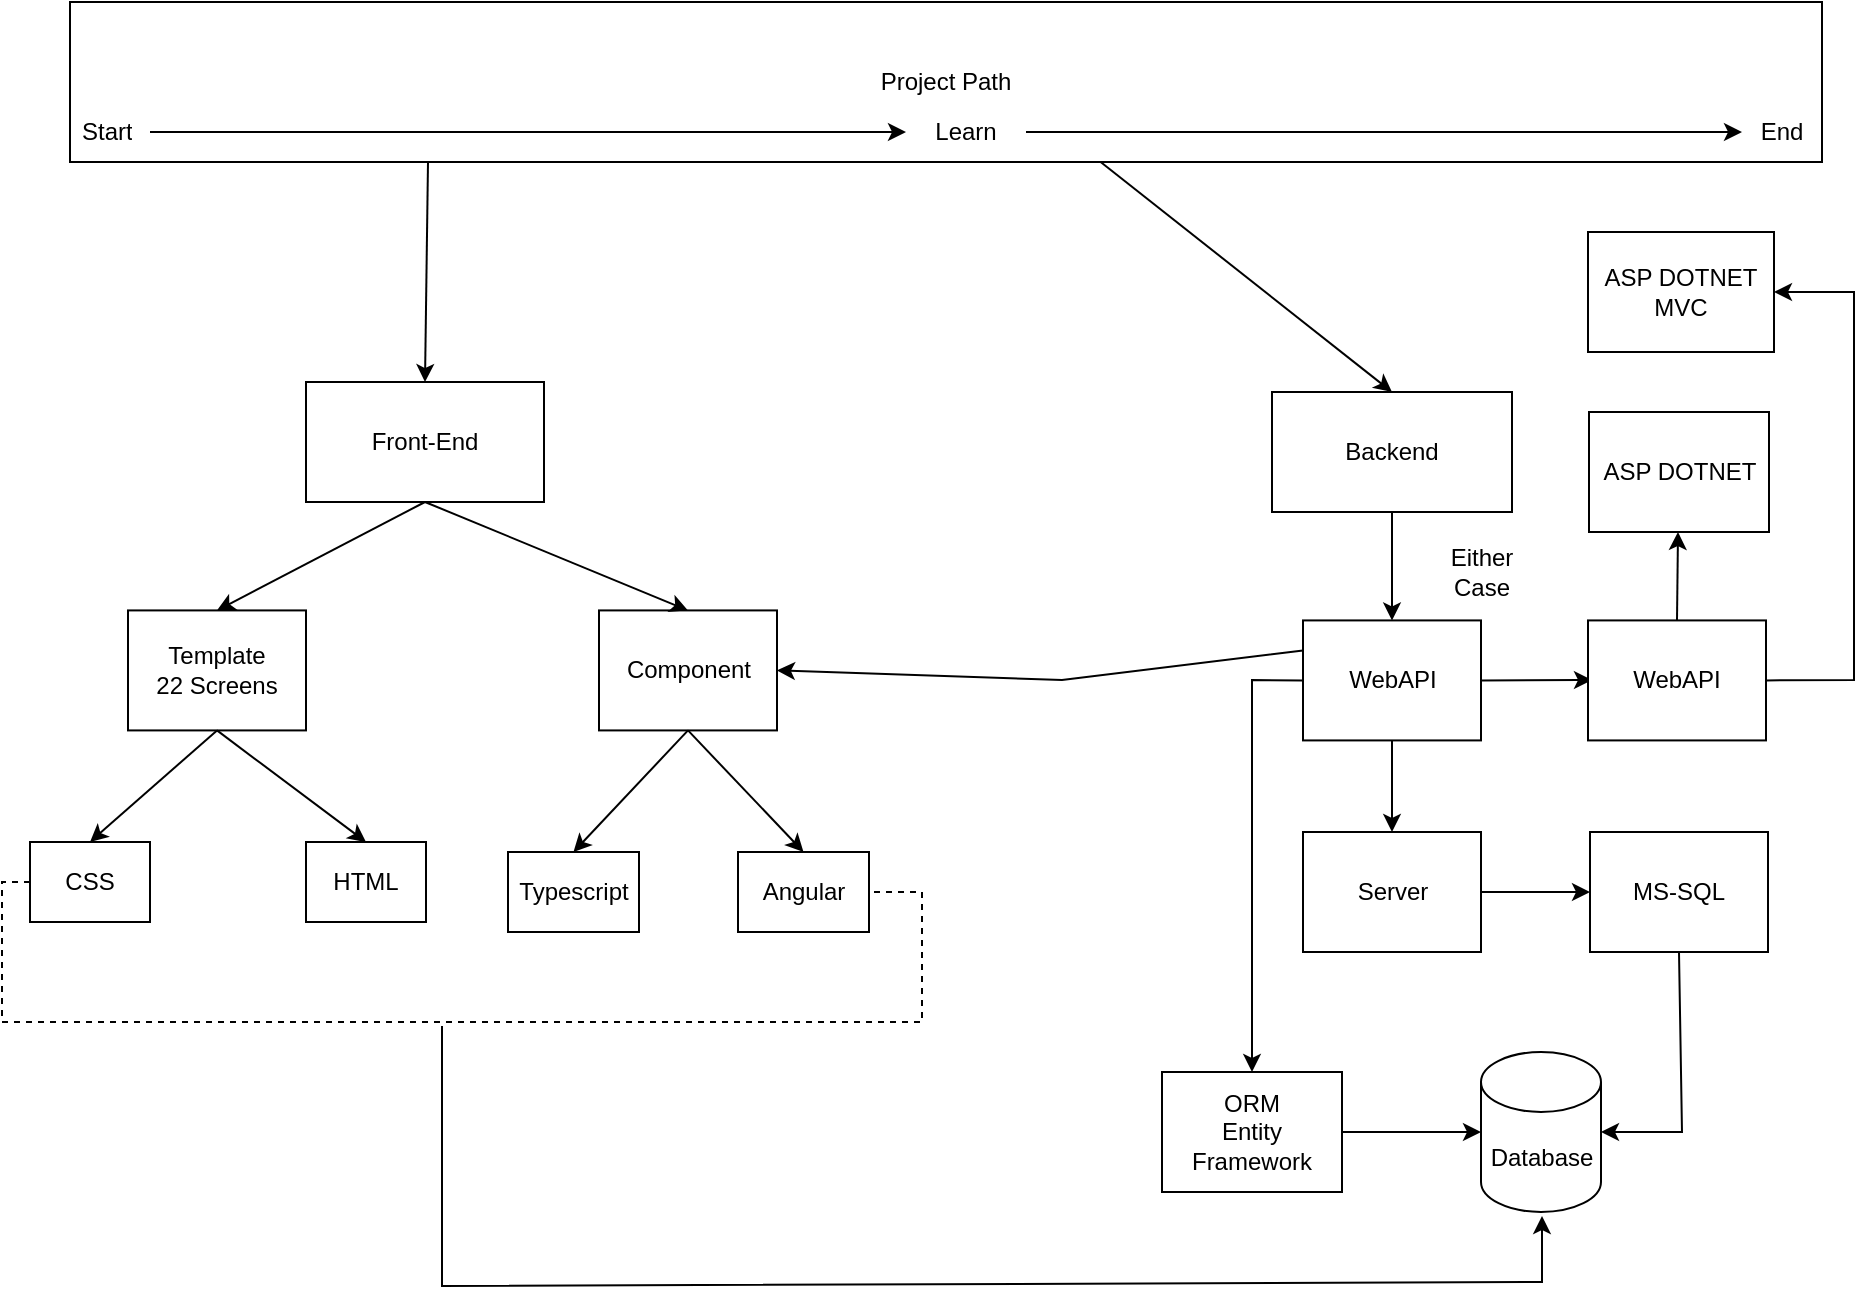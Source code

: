 <mxfile version="24.0.7" type="device">
  <diagram name="Page-1" id="bXYkMIerc8nrXy0-LfVU">
    <mxGraphModel dx="500" dy="265" grid="1" gridSize="12" guides="1" tooltips="1" connect="1" arrows="1" fold="1" page="1" pageScale="1" pageWidth="1169" pageHeight="827" math="0" shadow="0">
      <root>
        <mxCell id="0" />
        <mxCell id="1" parent="0" />
        <mxCell id="HKjgRFTyHWKmHlZZzmIW-1" value="Project Path" style="rounded=0;whiteSpace=wrap;html=1;" vertex="1" parent="1">
          <mxGeometry x="143" y="79" width="876" height="80" as="geometry" />
        </mxCell>
        <mxCell id="HKjgRFTyHWKmHlZZzmIW-2" value="Start" style="text;strokeColor=none;fillColor=none;align=left;verticalAlign=middle;spacingLeft=4;spacingRight=4;overflow=hidden;points=[[0,0.5],[1,0.5]];portConstraint=eastwest;rotatable=0;whiteSpace=wrap;html=1;" vertex="1" parent="1">
          <mxGeometry x="143" y="129" width="40" height="30" as="geometry" />
        </mxCell>
        <mxCell id="HKjgRFTyHWKmHlZZzmIW-5" value="End" style="text;html=1;align=center;verticalAlign=middle;whiteSpace=wrap;rounded=0;" vertex="1" parent="1">
          <mxGeometry x="979" y="129" width="40" height="30" as="geometry" />
        </mxCell>
        <mxCell id="HKjgRFTyHWKmHlZZzmIW-8" value="Front-End" style="rounded=0;whiteSpace=wrap;html=1;" vertex="1" parent="1">
          <mxGeometry x="261" y="269" width="119" height="60" as="geometry" />
        </mxCell>
        <mxCell id="HKjgRFTyHWKmHlZZzmIW-10" value="Template&lt;div&gt;22 Screens&lt;/div&gt;" style="rounded=0;whiteSpace=wrap;html=1;" vertex="1" parent="1">
          <mxGeometry x="172" y="383.21" width="89" height="60" as="geometry" />
        </mxCell>
        <mxCell id="HKjgRFTyHWKmHlZZzmIW-11" value="Component" style="rounded=0;whiteSpace=wrap;html=1;" vertex="1" parent="1">
          <mxGeometry x="407.5" y="383.21" width="89" height="60" as="geometry" />
        </mxCell>
        <mxCell id="HKjgRFTyHWKmHlZZzmIW-13" value="" style="endArrow=classic;html=1;rounded=0;exitX=0.5;exitY=1;exitDx=0;exitDy=0;entryX=0.5;entryY=0;entryDx=0;entryDy=0;" edge="1" parent="1" source="HKjgRFTyHWKmHlZZzmIW-8" target="HKjgRFTyHWKmHlZZzmIW-10">
          <mxGeometry width="50" height="50" relative="1" as="geometry">
            <mxPoint x="552" y="533.21" as="sourcePoint" />
            <mxPoint x="602" y="483.21" as="targetPoint" />
          </mxGeometry>
        </mxCell>
        <mxCell id="HKjgRFTyHWKmHlZZzmIW-14" value="" style="endArrow=classic;html=1;rounded=0;exitX=0.5;exitY=1;exitDx=0;exitDy=0;entryX=0.5;entryY=0;entryDx=0;entryDy=0;" edge="1" parent="1" source="HKjgRFTyHWKmHlZZzmIW-8" target="HKjgRFTyHWKmHlZZzmIW-11">
          <mxGeometry width="50" height="50" relative="1" as="geometry">
            <mxPoint x="552" y="533.21" as="sourcePoint" />
            <mxPoint x="602" y="483.21" as="targetPoint" />
          </mxGeometry>
        </mxCell>
        <mxCell id="HKjgRFTyHWKmHlZZzmIW-16" value="CSS" style="rounded=0;whiteSpace=wrap;html=1;" vertex="1" parent="1">
          <mxGeometry x="123" y="499" width="60" height="40" as="geometry" />
        </mxCell>
        <mxCell id="HKjgRFTyHWKmHlZZzmIW-18" value="HTML" style="rounded=0;whiteSpace=wrap;html=1;" vertex="1" parent="1">
          <mxGeometry x="261" y="499" width="60" height="40" as="geometry" />
        </mxCell>
        <mxCell id="HKjgRFTyHWKmHlZZzmIW-19" value="" style="endArrow=classic;html=1;rounded=0;entryX=0.5;entryY=0;entryDx=0;entryDy=0;" edge="1" parent="1" target="HKjgRFTyHWKmHlZZzmIW-8">
          <mxGeometry width="50" height="50" relative="1" as="geometry">
            <mxPoint x="322" y="159" as="sourcePoint" />
            <mxPoint x="532" y="359" as="targetPoint" />
          </mxGeometry>
        </mxCell>
        <mxCell id="HKjgRFTyHWKmHlZZzmIW-20" value="" style="endArrow=classic;html=1;rounded=0;entryX=0.5;entryY=0;entryDx=0;entryDy=0;exitX=0.5;exitY=1;exitDx=0;exitDy=0;" edge="1" parent="1" source="HKjgRFTyHWKmHlZZzmIW-10" target="HKjgRFTyHWKmHlZZzmIW-16">
          <mxGeometry width="50" height="50" relative="1" as="geometry">
            <mxPoint x="482" y="409" as="sourcePoint" />
            <mxPoint x="532" y="359" as="targetPoint" />
          </mxGeometry>
        </mxCell>
        <mxCell id="HKjgRFTyHWKmHlZZzmIW-21" value="" style="endArrow=classic;html=1;rounded=0;exitX=0.5;exitY=1;exitDx=0;exitDy=0;entryX=0.5;entryY=0;entryDx=0;entryDy=0;" edge="1" parent="1" source="HKjgRFTyHWKmHlZZzmIW-10" target="HKjgRFTyHWKmHlZZzmIW-18">
          <mxGeometry width="50" height="50" relative="1" as="geometry">
            <mxPoint x="482" y="409" as="sourcePoint" />
            <mxPoint x="532" y="359" as="targetPoint" />
          </mxGeometry>
        </mxCell>
        <mxCell id="HKjgRFTyHWKmHlZZzmIW-22" value="Typescript" style="rounded=0;whiteSpace=wrap;html=1;" vertex="1" parent="1">
          <mxGeometry x="362" y="504" width="65.5" height="40" as="geometry" />
        </mxCell>
        <mxCell id="HKjgRFTyHWKmHlZZzmIW-23" value="" style="endArrow=classic;html=1;rounded=0;entryX=0.5;entryY=0;entryDx=0;entryDy=0;exitX=0.5;exitY=1;exitDx=0;exitDy=0;" edge="1" parent="1" source="HKjgRFTyHWKmHlZZzmIW-11" target="HKjgRFTyHWKmHlZZzmIW-22">
          <mxGeometry width="50" height="50" relative="1" as="geometry">
            <mxPoint x="482" y="409" as="sourcePoint" />
            <mxPoint x="532" y="359" as="targetPoint" />
          </mxGeometry>
        </mxCell>
        <mxCell id="HKjgRFTyHWKmHlZZzmIW-24" value="Angular" style="rounded=0;whiteSpace=wrap;html=1;" vertex="1" parent="1">
          <mxGeometry x="477" y="504" width="65.5" height="40" as="geometry" />
        </mxCell>
        <mxCell id="HKjgRFTyHWKmHlZZzmIW-25" value="" style="endArrow=classic;html=1;rounded=0;entryX=0.5;entryY=0;entryDx=0;entryDy=0;exitX=0.5;exitY=1;exitDx=0;exitDy=0;" edge="1" parent="1" source="HKjgRFTyHWKmHlZZzmIW-11" target="HKjgRFTyHWKmHlZZzmIW-24">
          <mxGeometry width="50" height="50" relative="1" as="geometry">
            <mxPoint x="482" y="409" as="sourcePoint" />
            <mxPoint x="532" y="359" as="targetPoint" />
          </mxGeometry>
        </mxCell>
        <mxCell id="HKjgRFTyHWKmHlZZzmIW-27" value="Backend" style="rounded=0;whiteSpace=wrap;html=1;" vertex="1" parent="1">
          <mxGeometry x="744" y="274" width="120" height="60" as="geometry" />
        </mxCell>
        <mxCell id="HKjgRFTyHWKmHlZZzmIW-28" value="" style="endArrow=classic;html=1;rounded=0;entryX=0.5;entryY=0;entryDx=0;entryDy=0;exitX=0.824;exitY=1;exitDx=0;exitDy=0;exitPerimeter=0;" edge="1" parent="1" target="HKjgRFTyHWKmHlZZzmIW-27">
          <mxGeometry width="50" height="50" relative="1" as="geometry">
            <mxPoint x="658.32" y="159" as="sourcePoint" />
            <mxPoint x="458" y="229" as="targetPoint" />
          </mxGeometry>
        </mxCell>
        <mxCell id="HKjgRFTyHWKmHlZZzmIW-31" value="WebAPI" style="rounded=0;whiteSpace=wrap;html=1;" vertex="1" parent="1">
          <mxGeometry x="759.5" y="388.21" width="89" height="60" as="geometry" />
        </mxCell>
        <mxCell id="HKjgRFTyHWKmHlZZzmIW-33" value="Server" style="rounded=0;whiteSpace=wrap;html=1;" vertex="1" parent="1">
          <mxGeometry x="759.5" y="494" width="89" height="60" as="geometry" />
        </mxCell>
        <mxCell id="HKjgRFTyHWKmHlZZzmIW-34" value="" style="endArrow=classic;html=1;rounded=0;exitX=0.5;exitY=1;exitDx=0;exitDy=0;entryX=0.5;entryY=0;entryDx=0;entryDy=0;" edge="1" parent="1" source="HKjgRFTyHWKmHlZZzmIW-27" target="HKjgRFTyHWKmHlZZzmIW-31">
          <mxGeometry width="50" height="50" relative="1" as="geometry">
            <mxPoint x="804" y="374" as="sourcePoint" />
            <mxPoint x="854" y="324" as="targetPoint" />
          </mxGeometry>
        </mxCell>
        <mxCell id="HKjgRFTyHWKmHlZZzmIW-35" value="" style="endArrow=classic;html=1;rounded=0;exitX=0.5;exitY=1;exitDx=0;exitDy=0;" edge="1" parent="1" source="HKjgRFTyHWKmHlZZzmIW-31">
          <mxGeometry width="50" height="50" relative="1" as="geometry">
            <mxPoint x="554" y="544" as="sourcePoint" />
            <mxPoint x="804" y="494" as="targetPoint" />
          </mxGeometry>
        </mxCell>
        <mxCell id="HKjgRFTyHWKmHlZZzmIW-36" value="" style="endArrow=classic;html=1;rounded=0;exitX=1;exitY=0.5;exitDx=0;exitDy=0;" edge="1" parent="1" source="HKjgRFTyHWKmHlZZzmIW-31">
          <mxGeometry width="50" height="50" relative="1" as="geometry">
            <mxPoint x="884" y="424" as="sourcePoint" />
            <mxPoint x="904" y="418" as="targetPoint" />
          </mxGeometry>
        </mxCell>
        <mxCell id="HKjgRFTyHWKmHlZZzmIW-37" value="WebAPI" style="rounded=0;whiteSpace=wrap;html=1;" vertex="1" parent="1">
          <mxGeometry x="902" y="388.21" width="89" height="60" as="geometry" />
        </mxCell>
        <mxCell id="HKjgRFTyHWKmHlZZzmIW-38" value="" style="endArrow=classic;html=1;rounded=0;entryX=0;entryY=0.5;entryDx=0;entryDy=0;exitX=1;exitY=0.5;exitDx=0;exitDy=0;" edge="1" parent="1" source="HKjgRFTyHWKmHlZZzmIW-33" target="HKjgRFTyHWKmHlZZzmIW-39">
          <mxGeometry width="50" height="50" relative="1" as="geometry">
            <mxPoint x="713" y="494" as="sourcePoint" />
            <mxPoint x="763" y="444" as="targetPoint" />
          </mxGeometry>
        </mxCell>
        <mxCell id="HKjgRFTyHWKmHlZZzmIW-39" value="MS-SQL" style="rounded=0;whiteSpace=wrap;html=1;" vertex="1" parent="1">
          <mxGeometry x="903" y="494" width="89" height="60" as="geometry" />
        </mxCell>
        <mxCell id="HKjgRFTyHWKmHlZZzmIW-42" value="Learn" style="text;html=1;align=center;verticalAlign=middle;whiteSpace=wrap;rounded=0;" vertex="1" parent="1">
          <mxGeometry x="561" y="129" width="60" height="30" as="geometry" />
        </mxCell>
        <mxCell id="HKjgRFTyHWKmHlZZzmIW-43" value="" style="endArrow=classic;html=1;rounded=0;exitX=1;exitY=0.5;exitDx=0;exitDy=0;entryX=0;entryY=0.5;entryDx=0;entryDy=0;" edge="1" parent="1" source="HKjgRFTyHWKmHlZZzmIW-2" target="HKjgRFTyHWKmHlZZzmIW-42">
          <mxGeometry width="50" height="50" relative="1" as="geometry">
            <mxPoint x="453" y="279" as="sourcePoint" />
            <mxPoint x="503" y="229" as="targetPoint" />
          </mxGeometry>
        </mxCell>
        <mxCell id="HKjgRFTyHWKmHlZZzmIW-44" value="" style="endArrow=classic;html=1;rounded=0;entryX=0;entryY=0.5;entryDx=0;entryDy=0;exitX=1;exitY=0.5;exitDx=0;exitDy=0;" edge="1" parent="1" source="HKjgRFTyHWKmHlZZzmIW-42" target="HKjgRFTyHWKmHlZZzmIW-5">
          <mxGeometry width="50" height="50" relative="1" as="geometry">
            <mxPoint x="453" y="279" as="sourcePoint" />
            <mxPoint x="503" y="229" as="targetPoint" />
          </mxGeometry>
        </mxCell>
        <mxCell id="HKjgRFTyHWKmHlZZzmIW-46" value="Database" style="shape=cylinder3;whiteSpace=wrap;html=1;boundedLbl=1;backgroundOutline=1;size=15;" vertex="1" parent="1">
          <mxGeometry x="848.5" y="604" width="60" height="80" as="geometry" />
        </mxCell>
        <mxCell id="HKjgRFTyHWKmHlZZzmIW-47" value="" style="endArrow=classic;html=1;rounded=0;entryX=0;entryY=0.5;entryDx=0;entryDy=0;entryPerimeter=0;" edge="1" parent="1" target="HKjgRFTyHWKmHlZZzmIW-46">
          <mxGeometry width="50" height="50" relative="1" as="geometry">
            <mxPoint x="779" y="644" as="sourcePoint" />
            <mxPoint x="649" y="494" as="targetPoint" />
          </mxGeometry>
        </mxCell>
        <mxCell id="HKjgRFTyHWKmHlZZzmIW-48" value="ORM&lt;div&gt;Entity Framework&lt;/div&gt;" style="rounded=0;whiteSpace=wrap;html=1;" vertex="1" parent="1">
          <mxGeometry x="689" y="614" width="90" height="60" as="geometry" />
        </mxCell>
        <mxCell id="HKjgRFTyHWKmHlZZzmIW-49" value="" style="endArrow=classic;html=1;rounded=0;entryX=0.5;entryY=0;entryDx=0;entryDy=0;exitX=0;exitY=0.5;exitDx=0;exitDy=0;" edge="1" parent="1" source="HKjgRFTyHWKmHlZZzmIW-31" target="HKjgRFTyHWKmHlZZzmIW-48">
          <mxGeometry width="50" height="50" relative="1" as="geometry">
            <mxPoint x="729" y="414" as="sourcePoint" />
            <mxPoint x="649" y="494" as="targetPoint" />
            <Array as="points">
              <mxPoint x="734" y="418" />
            </Array>
          </mxGeometry>
        </mxCell>
        <mxCell id="HKjgRFTyHWKmHlZZzmIW-50" value="" style="endArrow=classic;html=1;rounded=0;entryX=1;entryY=0.5;entryDx=0;entryDy=0;entryPerimeter=0;exitX=0.5;exitY=1;exitDx=0;exitDy=0;" edge="1" parent="1" source="HKjgRFTyHWKmHlZZzmIW-39" target="HKjgRFTyHWKmHlZZzmIW-46">
          <mxGeometry width="50" height="50" relative="1" as="geometry">
            <mxPoint x="599" y="544" as="sourcePoint" />
            <mxPoint x="649" y="494" as="targetPoint" />
            <Array as="points">
              <mxPoint x="949" y="644" />
            </Array>
          </mxGeometry>
        </mxCell>
        <mxCell id="HKjgRFTyHWKmHlZZzmIW-51" value="" style="endArrow=classic;html=1;rounded=0;exitX=0.5;exitY=0;exitDx=0;exitDy=0;" edge="1" parent="1" source="HKjgRFTyHWKmHlZZzmIW-37">
          <mxGeometry width="50" height="50" relative="1" as="geometry">
            <mxPoint x="949" y="384" as="sourcePoint" />
            <mxPoint x="947" y="344" as="targetPoint" />
          </mxGeometry>
        </mxCell>
        <mxCell id="HKjgRFTyHWKmHlZZzmIW-52" value="ASP DOTNET" style="rounded=0;whiteSpace=wrap;html=1;" vertex="1" parent="1">
          <mxGeometry x="902.5" y="284" width="90" height="60" as="geometry" />
        </mxCell>
        <mxCell id="HKjgRFTyHWKmHlZZzmIW-53" value="" style="endArrow=classic;html=1;rounded=0;entryX=1;entryY=0.5;entryDx=0;entryDy=0;exitX=1;exitY=0.5;exitDx=0;exitDy=0;" edge="1" parent="1" source="HKjgRFTyHWKmHlZZzmIW-37" target="HKjgRFTyHWKmHlZZzmIW-54">
          <mxGeometry width="50" height="50" relative="1" as="geometry">
            <mxPoint x="625" y="284" as="sourcePoint" />
            <mxPoint x="675" y="234" as="targetPoint" />
            <Array as="points">
              <mxPoint x="1035" y="418" />
              <mxPoint x="1035" y="224" />
            </Array>
          </mxGeometry>
        </mxCell>
        <mxCell id="HKjgRFTyHWKmHlZZzmIW-54" value="ASP DOTNET MVC" style="rounded=0;whiteSpace=wrap;html=1;" vertex="1" parent="1">
          <mxGeometry x="902" y="194" width="93" height="60" as="geometry" />
        </mxCell>
        <mxCell id="HKjgRFTyHWKmHlZZzmIW-63" value="" style="endArrow=none;dashed=1;html=1;rounded=0;entryX=1;entryY=0.5;entryDx=0;entryDy=0;exitX=0;exitY=0.5;exitDx=0;exitDy=0;" edge="1" parent="1" source="HKjgRFTyHWKmHlZZzmIW-16" target="HKjgRFTyHWKmHlZZzmIW-24">
          <mxGeometry width="50" height="50" relative="1" as="geometry">
            <mxPoint x="183" y="689" as="sourcePoint" />
            <mxPoint x="233" y="639" as="targetPoint" />
            <Array as="points">
              <mxPoint x="109" y="519" />
              <mxPoint x="109" y="589" />
              <mxPoint x="569" y="589" />
              <mxPoint x="569" y="556" />
              <mxPoint x="569" y="524" />
            </Array>
          </mxGeometry>
        </mxCell>
        <mxCell id="HKjgRFTyHWKmHlZZzmIW-64" value="" style="endArrow=classic;html=1;rounded=0;" edge="1" parent="1">
          <mxGeometry width="50" height="50" relative="1" as="geometry">
            <mxPoint x="329" y="591" as="sourcePoint" />
            <mxPoint x="879" y="686" as="targetPoint" />
            <Array as="points">
              <mxPoint x="329" y="721" />
              <mxPoint x="879" y="719" />
            </Array>
          </mxGeometry>
        </mxCell>
        <mxCell id="HKjgRFTyHWKmHlZZzmIW-65" value="" style="endArrow=classic;html=1;rounded=0;entryX=1;entryY=0.5;entryDx=0;entryDy=0;exitX=0;exitY=0.25;exitDx=0;exitDy=0;" edge="1" parent="1" source="HKjgRFTyHWKmHlZZzmIW-31" target="HKjgRFTyHWKmHlZZzmIW-11">
          <mxGeometry width="50" height="50" relative="1" as="geometry">
            <mxPoint x="625" y="414" as="sourcePoint" />
            <mxPoint x="642.5" y="418.21" as="targetPoint" />
            <Array as="points">
              <mxPoint x="639" y="418" />
            </Array>
          </mxGeometry>
        </mxCell>
        <mxCell id="HKjgRFTyHWKmHlZZzmIW-66" value="Either Case" style="text;html=1;align=center;verticalAlign=middle;whiteSpace=wrap;rounded=0;" vertex="1" parent="1">
          <mxGeometry x="819" y="349" width="60" height="30" as="geometry" />
        </mxCell>
      </root>
    </mxGraphModel>
  </diagram>
</mxfile>
